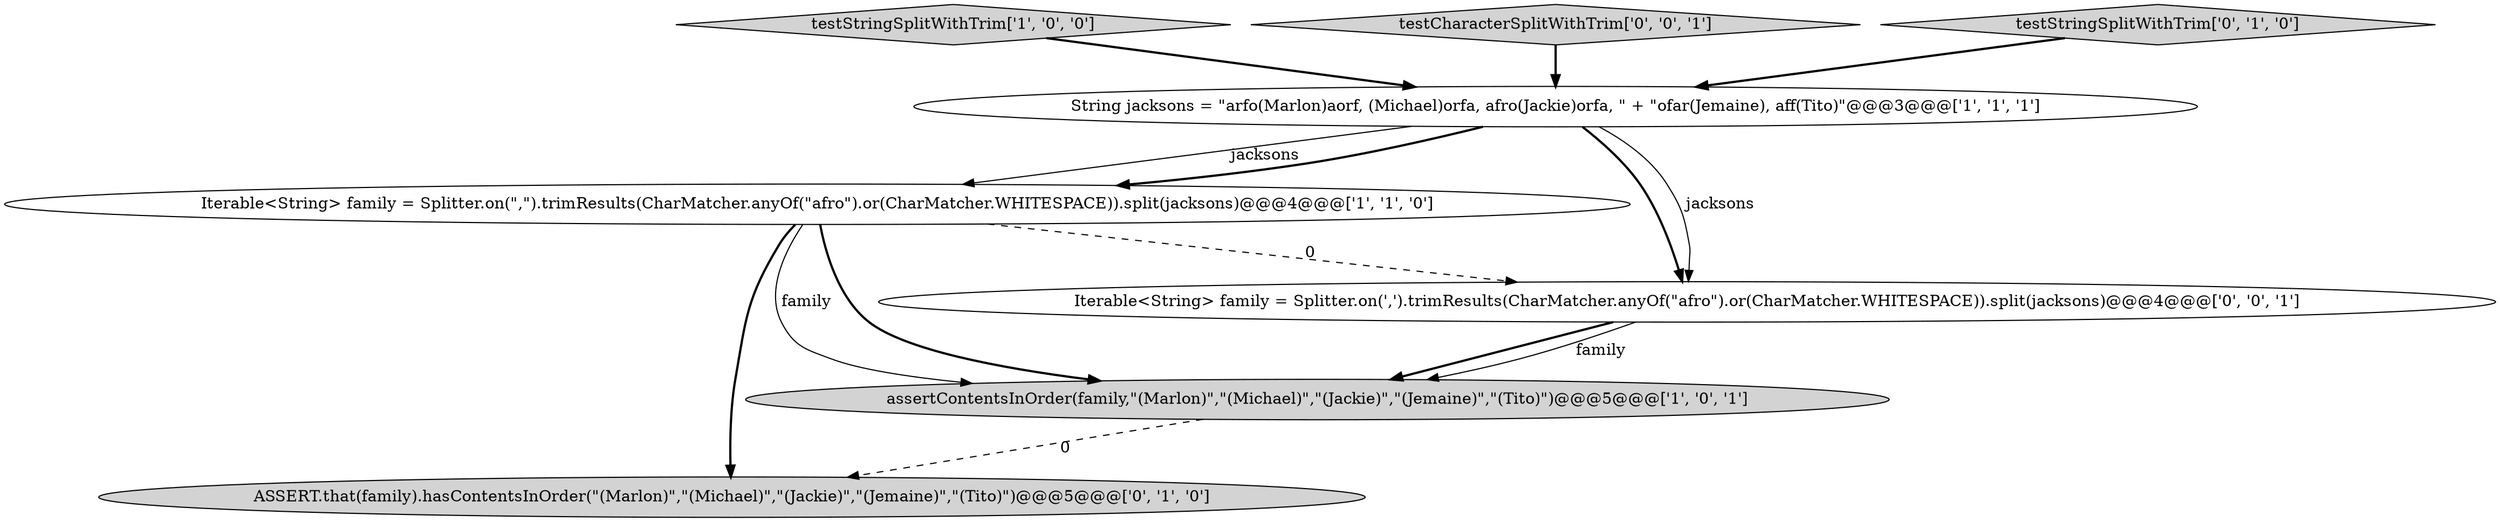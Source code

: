 digraph {
2 [style = filled, label = "testStringSplitWithTrim['1', '0', '0']", fillcolor = lightgray, shape = diamond image = "AAA0AAABBB1BBB"];
4 [style = filled, label = "ASSERT.that(family).hasContentsInOrder(\"(Marlon)\",\"(Michael)\",\"(Jackie)\",\"(Jemaine)\",\"(Tito)\")@@@5@@@['0', '1', '0']", fillcolor = lightgray, shape = ellipse image = "AAA1AAABBB2BBB"];
1 [style = filled, label = "String jacksons = \"arfo(Marlon)aorf, (Michael)orfa, afro(Jackie)orfa, \" + \"ofar(Jemaine), aff(Tito)\"@@@3@@@['1', '1', '1']", fillcolor = white, shape = ellipse image = "AAA0AAABBB1BBB"];
0 [style = filled, label = "Iterable<String> family = Splitter.on(\",\").trimResults(CharMatcher.anyOf(\"afro\").or(CharMatcher.WHITESPACE)).split(jacksons)@@@4@@@['1', '1', '0']", fillcolor = white, shape = ellipse image = "AAA0AAABBB1BBB"];
6 [style = filled, label = "testCharacterSplitWithTrim['0', '0', '1']", fillcolor = lightgray, shape = diamond image = "AAA0AAABBB3BBB"];
5 [style = filled, label = "testStringSplitWithTrim['0', '1', '0']", fillcolor = lightgray, shape = diamond image = "AAA0AAABBB2BBB"];
3 [style = filled, label = "assertContentsInOrder(family,\"(Marlon)\",\"(Michael)\",\"(Jackie)\",\"(Jemaine)\",\"(Tito)\")@@@5@@@['1', '0', '1']", fillcolor = lightgray, shape = ellipse image = "AAA0AAABBB1BBB"];
7 [style = filled, label = "Iterable<String> family = Splitter.on(',').trimResults(CharMatcher.anyOf(\"afro\").or(CharMatcher.WHITESPACE)).split(jacksons)@@@4@@@['0', '0', '1']", fillcolor = white, shape = ellipse image = "AAA0AAABBB3BBB"];
0->3 [style = solid, label="family"];
0->7 [style = dashed, label="0"];
1->7 [style = bold, label=""];
1->7 [style = solid, label="jacksons"];
0->3 [style = bold, label=""];
0->4 [style = bold, label=""];
1->0 [style = solid, label="jacksons"];
6->1 [style = bold, label=""];
2->1 [style = bold, label=""];
7->3 [style = bold, label=""];
3->4 [style = dashed, label="0"];
7->3 [style = solid, label="family"];
1->0 [style = bold, label=""];
5->1 [style = bold, label=""];
}
